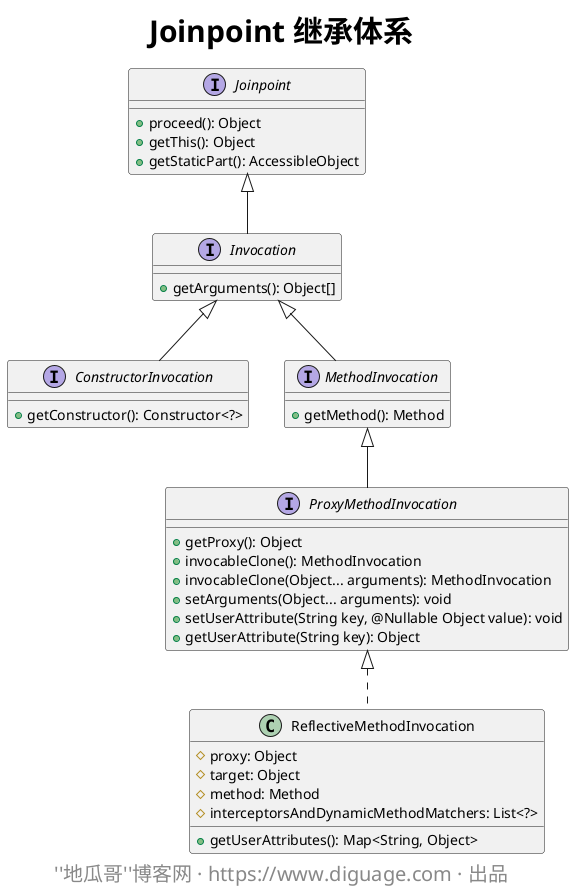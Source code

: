 @startuml

skinparam titleFontSize 30
title **Joinpoint 继承体系**

interface Joinpoint {
    + proceed(): Object
    + getThis(): Object
    + getStaticPart(): AccessibleObject
}

interface Invocation extends Joinpoint {
    + getArguments(): Object[]
}

interface ConstructorInvocation extends Invocation {
    + getConstructor(): Constructor<?>
}

interface MethodInvocation extends Invocation {
    + getMethod(): Method
}

interface ProxyMethodInvocation extends MethodInvocation {
    + getProxy(): Object
    + invocableClone(): MethodInvocation
    + invocableClone(Object... arguments): MethodInvocation
    + setArguments(Object... arguments): void
    + setUserAttribute(String key, @Nullable Object value): void
    + getUserAttribute(String key): Object
}

class ReflectiveMethodInvocation implements ProxyMethodInvocation {
    # proxy: Object
    # target: Object
    # method: Method
    # interceptorsAndDynamicMethodMatchers: List<?>

    + getUserAttributes(): Map<String, Object>
}

skinparam footerFontSize 20
footer ''地瓜哥''博客网 · https://www.diguage.com · 出品

@enduml